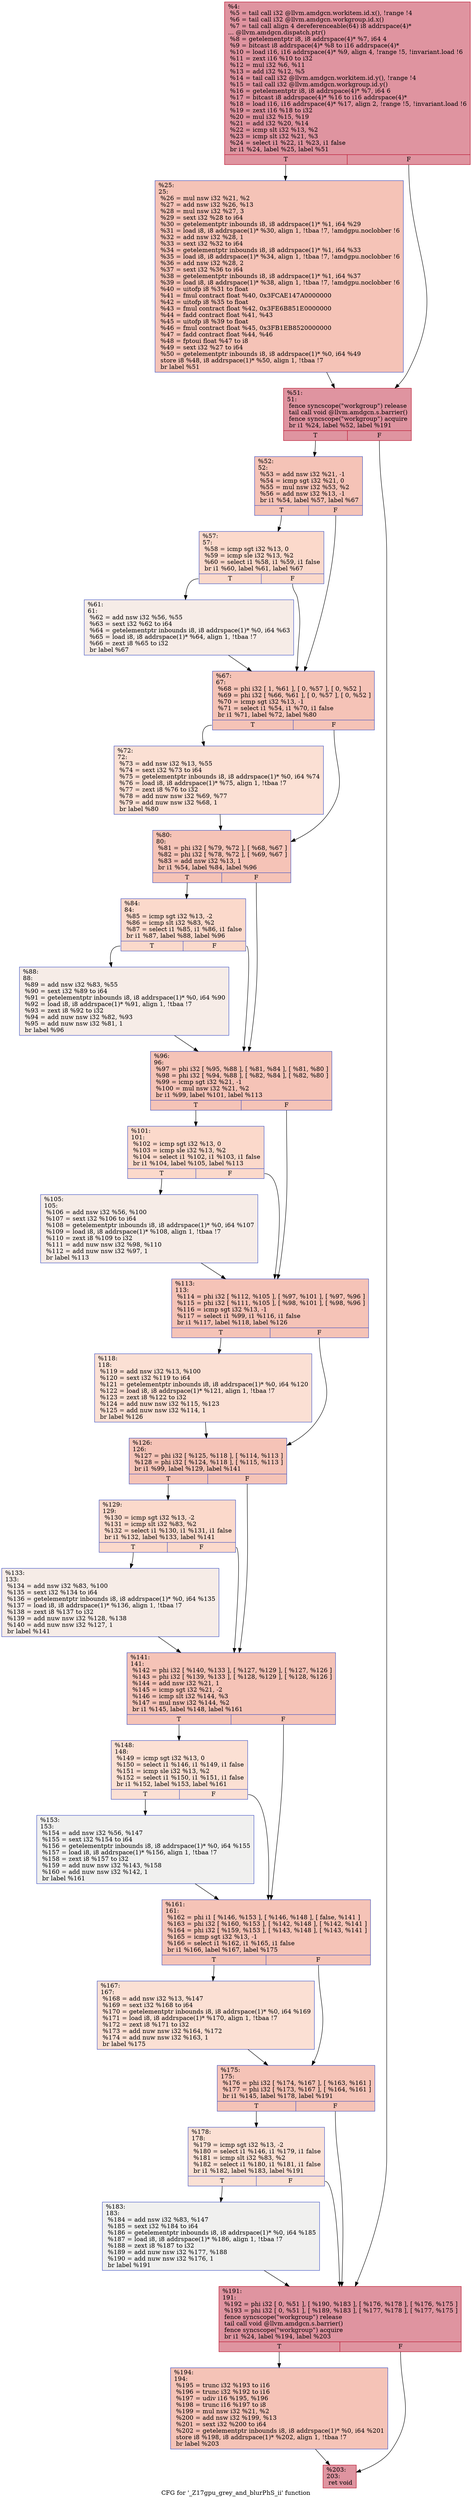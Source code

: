 digraph "CFG for '_Z17gpu_grey_and_blurPhS_ii' function" {
	label="CFG for '_Z17gpu_grey_and_blurPhS_ii' function";

	Node0x61ee5b0 [shape=record,color="#b70d28ff", style=filled, fillcolor="#b70d2870",label="{%4:\l  %5 = tail call i32 @llvm.amdgcn.workitem.id.x(), !range !4\l  %6 = tail call i32 @llvm.amdgcn.workgroup.id.x()\l  %7 = tail call align 4 dereferenceable(64) i8 addrspace(4)*\l... @llvm.amdgcn.dispatch.ptr()\l  %8 = getelementptr i8, i8 addrspace(4)* %7, i64 4\l  %9 = bitcast i8 addrspace(4)* %8 to i16 addrspace(4)*\l  %10 = load i16, i16 addrspace(4)* %9, align 4, !range !5, !invariant.load !6\l  %11 = zext i16 %10 to i32\l  %12 = mul i32 %6, %11\l  %13 = add i32 %12, %5\l  %14 = tail call i32 @llvm.amdgcn.workitem.id.y(), !range !4\l  %15 = tail call i32 @llvm.amdgcn.workgroup.id.y()\l  %16 = getelementptr i8, i8 addrspace(4)* %7, i64 6\l  %17 = bitcast i8 addrspace(4)* %16 to i16 addrspace(4)*\l  %18 = load i16, i16 addrspace(4)* %17, align 2, !range !5, !invariant.load !6\l  %19 = zext i16 %18 to i32\l  %20 = mul i32 %15, %19\l  %21 = add i32 %20, %14\l  %22 = icmp slt i32 %13, %2\l  %23 = icmp slt i32 %21, %3\l  %24 = select i1 %22, i1 %23, i1 false\l  br i1 %24, label %25, label %51\l|{<s0>T|<s1>F}}"];
	Node0x61ee5b0:s0 -> Node0x61f2060;
	Node0x61ee5b0:s1 -> Node0x61f20f0;
	Node0x61f2060 [shape=record,color="#3d50c3ff", style=filled, fillcolor="#e8765c70",label="{%25:\l25:                                               \l  %26 = mul nsw i32 %21, %2\l  %27 = add nsw i32 %26, %13\l  %28 = mul nsw i32 %27, 3\l  %29 = sext i32 %28 to i64\l  %30 = getelementptr inbounds i8, i8 addrspace(1)* %1, i64 %29\l  %31 = load i8, i8 addrspace(1)* %30, align 1, !tbaa !7, !amdgpu.noclobber !6\l  %32 = add nsw i32 %28, 1\l  %33 = sext i32 %32 to i64\l  %34 = getelementptr inbounds i8, i8 addrspace(1)* %1, i64 %33\l  %35 = load i8, i8 addrspace(1)* %34, align 1, !tbaa !7, !amdgpu.noclobber !6\l  %36 = add nsw i32 %28, 2\l  %37 = sext i32 %36 to i64\l  %38 = getelementptr inbounds i8, i8 addrspace(1)* %1, i64 %37\l  %39 = load i8, i8 addrspace(1)* %38, align 1, !tbaa !7, !amdgpu.noclobber !6\l  %40 = uitofp i8 %31 to float\l  %41 = fmul contract float %40, 0x3FCAE147A0000000\l  %42 = uitofp i8 %35 to float\l  %43 = fmul contract float %42, 0x3FE6B851E0000000\l  %44 = fadd contract float %41, %43\l  %45 = uitofp i8 %39 to float\l  %46 = fmul contract float %45, 0x3FB1EB8520000000\l  %47 = fadd contract float %44, %46\l  %48 = fptoui float %47 to i8\l  %49 = sext i32 %27 to i64\l  %50 = getelementptr inbounds i8, i8 addrspace(1)* %0, i64 %49\l  store i8 %48, i8 addrspace(1)* %50, align 1, !tbaa !7\l  br label %51\l}"];
	Node0x61f2060 -> Node0x61f20f0;
	Node0x61f20f0 [shape=record,color="#b70d28ff", style=filled, fillcolor="#b70d2870",label="{%51:\l51:                                               \l  fence syncscope(\"workgroup\") release\l  tail call void @llvm.amdgcn.s.barrier()\l  fence syncscope(\"workgroup\") acquire\l  br i1 %24, label %52, label %191\l|{<s0>T|<s1>F}}"];
	Node0x61f20f0:s0 -> Node0x61f4750;
	Node0x61f20f0:s1 -> Node0x61f47e0;
	Node0x61f4750 [shape=record,color="#3d50c3ff", style=filled, fillcolor="#e8765c70",label="{%52:\l52:                                               \l  %53 = add nsw i32 %21, -1\l  %54 = icmp sgt i32 %21, 0\l  %55 = mul nsw i32 %53, %2\l  %56 = add nsw i32 %13, -1\l  br i1 %54, label %57, label %67\l|{<s0>T|<s1>F}}"];
	Node0x61f4750:s0 -> Node0x61f4b90;
	Node0x61f4750:s1 -> Node0x61f4be0;
	Node0x61f4b90 [shape=record,color="#3d50c3ff", style=filled, fillcolor="#f7a88970",label="{%57:\l57:                                               \l  %58 = icmp sgt i32 %13, 0\l  %59 = icmp sle i32 %13, %2\l  %60 = select i1 %58, i1 %59, i1 false\l  br i1 %60, label %61, label %67\l|{<s0>T|<s1>F}}"];
	Node0x61f4b90:s0 -> Node0x61f4ef0;
	Node0x61f4b90:s1 -> Node0x61f4be0;
	Node0x61f4ef0 [shape=record,color="#3d50c3ff", style=filled, fillcolor="#ead5c970",label="{%61:\l61:                                               \l  %62 = add nsw i32 %56, %55\l  %63 = sext i32 %62 to i64\l  %64 = getelementptr inbounds i8, i8 addrspace(1)* %0, i64 %63\l  %65 = load i8, i8 addrspace(1)* %64, align 1, !tbaa !7\l  %66 = zext i8 %65 to i32\l  br label %67\l}"];
	Node0x61f4ef0 -> Node0x61f4be0;
	Node0x61f4be0 [shape=record,color="#3d50c3ff", style=filled, fillcolor="#e8765c70",label="{%67:\l67:                                               \l  %68 = phi i32 [ 1, %61 ], [ 0, %57 ], [ 0, %52 ]\l  %69 = phi i32 [ %66, %61 ], [ 0, %57 ], [ 0, %52 ]\l  %70 = icmp sgt i32 %13, -1\l  %71 = select i1 %54, i1 %70, i1 false\l  br i1 %71, label %72, label %80\l|{<s0>T|<s1>F}}"];
	Node0x61f4be0:s0 -> Node0x61f5830;
	Node0x61f4be0:s1 -> Node0x61f5880;
	Node0x61f5830 [shape=record,color="#3d50c3ff", style=filled, fillcolor="#f7b99e70",label="{%72:\l72:                                               \l  %73 = add nsw i32 %13, %55\l  %74 = sext i32 %73 to i64\l  %75 = getelementptr inbounds i8, i8 addrspace(1)* %0, i64 %74\l  %76 = load i8, i8 addrspace(1)* %75, align 1, !tbaa !7\l  %77 = zext i8 %76 to i32\l  %78 = add nuw nsw i32 %69, %77\l  %79 = add nuw nsw i32 %68, 1\l  br label %80\l}"];
	Node0x61f5830 -> Node0x61f5880;
	Node0x61f5880 [shape=record,color="#3d50c3ff", style=filled, fillcolor="#e8765c70",label="{%80:\l80:                                               \l  %81 = phi i32 [ %79, %72 ], [ %68, %67 ]\l  %82 = phi i32 [ %78, %72 ], [ %69, %67 ]\l  %83 = add nsw i32 %13, 1\l  br i1 %54, label %84, label %96\l|{<s0>T|<s1>F}}"];
	Node0x61f5880:s0 -> Node0x61f5f80;
	Node0x61f5880:s1 -> Node0x61f5fd0;
	Node0x61f5f80 [shape=record,color="#3d50c3ff", style=filled, fillcolor="#f7a88970",label="{%84:\l84:                                               \l  %85 = icmp sgt i32 %13, -2\l  %86 = icmp slt i32 %83, %2\l  %87 = select i1 %85, i1 %86, i1 false\l  br i1 %87, label %88, label %96\l|{<s0>T|<s1>F}}"];
	Node0x61f5f80:s0 -> Node0x61f62a0;
	Node0x61f5f80:s1 -> Node0x61f5fd0;
	Node0x61f62a0 [shape=record,color="#3d50c3ff", style=filled, fillcolor="#ead5c970",label="{%88:\l88:                                               \l  %89 = add nsw i32 %83, %55\l  %90 = sext i32 %89 to i64\l  %91 = getelementptr inbounds i8, i8 addrspace(1)* %0, i64 %90\l  %92 = load i8, i8 addrspace(1)* %91, align 1, !tbaa !7\l  %93 = zext i8 %92 to i32\l  %94 = add nuw nsw i32 %82, %93\l  %95 = add nuw nsw i32 %81, 1\l  br label %96\l}"];
	Node0x61f62a0 -> Node0x61f5fd0;
	Node0x61f5fd0 [shape=record,color="#3d50c3ff", style=filled, fillcolor="#e8765c70",label="{%96:\l96:                                               \l  %97 = phi i32 [ %95, %88 ], [ %81, %84 ], [ %81, %80 ]\l  %98 = phi i32 [ %94, %88 ], [ %82, %84 ], [ %82, %80 ]\l  %99 = icmp sgt i32 %21, -1\l  %100 = mul nsw i32 %21, %2\l  br i1 %99, label %101, label %113\l|{<s0>T|<s1>F}}"];
	Node0x61f5fd0:s0 -> Node0x61f6a70;
	Node0x61f5fd0:s1 -> Node0x61f6ac0;
	Node0x61f6a70 [shape=record,color="#3d50c3ff", style=filled, fillcolor="#f7a88970",label="{%101:\l101:                                              \l  %102 = icmp sgt i32 %13, 0\l  %103 = icmp sle i32 %13, %2\l  %104 = select i1 %102, i1 %103, i1 false\l  br i1 %104, label %105, label %113\l|{<s0>T|<s1>F}}"];
	Node0x61f6a70:s0 -> Node0x61f6d90;
	Node0x61f6a70:s1 -> Node0x61f6ac0;
	Node0x61f6d90 [shape=record,color="#3d50c3ff", style=filled, fillcolor="#ead5c970",label="{%105:\l105:                                              \l  %106 = add nsw i32 %56, %100\l  %107 = sext i32 %106 to i64\l  %108 = getelementptr inbounds i8, i8 addrspace(1)* %0, i64 %107\l  %109 = load i8, i8 addrspace(1)* %108, align 1, !tbaa !7\l  %110 = zext i8 %109 to i32\l  %111 = add nuw nsw i32 %98, %110\l  %112 = add nuw nsw i32 %97, 1\l  br label %113\l}"];
	Node0x61f6d90 -> Node0x61f6ac0;
	Node0x61f6ac0 [shape=record,color="#3d50c3ff", style=filled, fillcolor="#e8765c70",label="{%113:\l113:                                              \l  %114 = phi i32 [ %112, %105 ], [ %97, %101 ], [ %97, %96 ]\l  %115 = phi i32 [ %111, %105 ], [ %98, %101 ], [ %98, %96 ]\l  %116 = icmp sgt i32 %13, -1\l  %117 = select i1 %99, i1 %116, i1 false\l  br i1 %117, label %118, label %126\l|{<s0>T|<s1>F}}"];
	Node0x61f6ac0:s0 -> Node0x61f75b0;
	Node0x61f6ac0:s1 -> Node0x61f7600;
	Node0x61f75b0 [shape=record,color="#3d50c3ff", style=filled, fillcolor="#f7b99e70",label="{%118:\l118:                                              \l  %119 = add nsw i32 %13, %100\l  %120 = sext i32 %119 to i64\l  %121 = getelementptr inbounds i8, i8 addrspace(1)* %0, i64 %120\l  %122 = load i8, i8 addrspace(1)* %121, align 1, !tbaa !7\l  %123 = zext i8 %122 to i32\l  %124 = add nuw nsw i32 %115, %123\l  %125 = add nuw nsw i32 %114, 1\l  br label %126\l}"];
	Node0x61f75b0 -> Node0x61f7600;
	Node0x61f7600 [shape=record,color="#3d50c3ff", style=filled, fillcolor="#e8765c70",label="{%126:\l126:                                              \l  %127 = phi i32 [ %125, %118 ], [ %114, %113 ]\l  %128 = phi i32 [ %124, %118 ], [ %115, %113 ]\l  br i1 %99, label %129, label %141\l|{<s0>T|<s1>F}}"];
	Node0x61f7600:s0 -> Node0x61f5190;
	Node0x61f7600:s1 -> Node0x61f51e0;
	Node0x61f5190 [shape=record,color="#3d50c3ff", style=filled, fillcolor="#f7a88970",label="{%129:\l129:                                              \l  %130 = icmp sgt i32 %13, -2\l  %131 = icmp slt i32 %83, %2\l  %132 = select i1 %130, i1 %131, i1 false\l  br i1 %132, label %133, label %141\l|{<s0>T|<s1>F}}"];
	Node0x61f5190:s0 -> Node0x61f54b0;
	Node0x61f5190:s1 -> Node0x61f51e0;
	Node0x61f54b0 [shape=record,color="#3d50c3ff", style=filled, fillcolor="#ead5c970",label="{%133:\l133:                                              \l  %134 = add nsw i32 %83, %100\l  %135 = sext i32 %134 to i64\l  %136 = getelementptr inbounds i8, i8 addrspace(1)* %0, i64 %135\l  %137 = load i8, i8 addrspace(1)* %136, align 1, !tbaa !7\l  %138 = zext i8 %137 to i32\l  %139 = add nuw nsw i32 %128, %138\l  %140 = add nuw nsw i32 %127, 1\l  br label %141\l}"];
	Node0x61f54b0 -> Node0x61f51e0;
	Node0x61f51e0 [shape=record,color="#3d50c3ff", style=filled, fillcolor="#e8765c70",label="{%141:\l141:                                              \l  %142 = phi i32 [ %140, %133 ], [ %127, %129 ], [ %127, %126 ]\l  %143 = phi i32 [ %139, %133 ], [ %128, %129 ], [ %128, %126 ]\l  %144 = add nsw i32 %21, 1\l  %145 = icmp sgt i32 %21, -2\l  %146 = icmp slt i32 %144, %3\l  %147 = mul nsw i32 %144, %2\l  br i1 %145, label %148, label %161\l|{<s0>T|<s1>F}}"];
	Node0x61f51e0:s0 -> Node0x61f8c90;
	Node0x61f51e0:s1 -> Node0x61f8ce0;
	Node0x61f8c90 [shape=record,color="#3d50c3ff", style=filled, fillcolor="#f7b99e70",label="{%148:\l148:                                              \l  %149 = icmp sgt i32 %13, 0\l  %150 = select i1 %146, i1 %149, i1 false\l  %151 = icmp sle i32 %13, %2\l  %152 = select i1 %150, i1 %151, i1 false\l  br i1 %152, label %153, label %161\l|{<s0>T|<s1>F}}"];
	Node0x61f8c90:s0 -> Node0x61f9060;
	Node0x61f8c90:s1 -> Node0x61f8ce0;
	Node0x61f9060 [shape=record,color="#3d50c3ff", style=filled, fillcolor="#dedcdb70",label="{%153:\l153:                                              \l  %154 = add nsw i32 %56, %147\l  %155 = sext i32 %154 to i64\l  %156 = getelementptr inbounds i8, i8 addrspace(1)* %0, i64 %155\l  %157 = load i8, i8 addrspace(1)* %156, align 1, !tbaa !7\l  %158 = zext i8 %157 to i32\l  %159 = add nuw nsw i32 %143, %158\l  %160 = add nuw nsw i32 %142, 1\l  br label %161\l}"];
	Node0x61f9060 -> Node0x61f8ce0;
	Node0x61f8ce0 [shape=record,color="#3d50c3ff", style=filled, fillcolor="#e8765c70",label="{%161:\l161:                                              \l  %162 = phi i1 [ %146, %153 ], [ %146, %148 ], [ false, %141 ]\l  %163 = phi i32 [ %160, %153 ], [ %142, %148 ], [ %142, %141 ]\l  %164 = phi i32 [ %159, %153 ], [ %143, %148 ], [ %143, %141 ]\l  %165 = icmp sgt i32 %13, -1\l  %166 = select i1 %162, i1 %165, i1 false\l  br i1 %166, label %167, label %175\l|{<s0>T|<s1>F}}"];
	Node0x61f8ce0:s0 -> Node0x61f9920;
	Node0x61f8ce0:s1 -> Node0x61f9970;
	Node0x61f9920 [shape=record,color="#3d50c3ff", style=filled, fillcolor="#f7b99e70",label="{%167:\l167:                                              \l  %168 = add nsw i32 %13, %147\l  %169 = sext i32 %168 to i64\l  %170 = getelementptr inbounds i8, i8 addrspace(1)* %0, i64 %169\l  %171 = load i8, i8 addrspace(1)* %170, align 1, !tbaa !7\l  %172 = zext i8 %171 to i32\l  %173 = add nuw nsw i32 %164, %172\l  %174 = add nuw nsw i32 %163, 1\l  br label %175\l}"];
	Node0x61f9920 -> Node0x61f9970;
	Node0x61f9970 [shape=record,color="#3d50c3ff", style=filled, fillcolor="#e8765c70",label="{%175:\l175:                                              \l  %176 = phi i32 [ %174, %167 ], [ %163, %161 ]\l  %177 = phi i32 [ %173, %167 ], [ %164, %161 ]\l  br i1 %145, label %178, label %191\l|{<s0>T|<s1>F}}"];
	Node0x61f9970:s0 -> Node0x61f9fe0;
	Node0x61f9970:s1 -> Node0x61f47e0;
	Node0x61f9fe0 [shape=record,color="#3d50c3ff", style=filled, fillcolor="#f7b99e70",label="{%178:\l178:                                              \l  %179 = icmp sgt i32 %13, -2\l  %180 = select i1 %146, i1 %179, i1 false\l  %181 = icmp slt i32 %83, %2\l  %182 = select i1 %180, i1 %181, i1 false\l  br i1 %182, label %183, label %191\l|{<s0>T|<s1>F}}"];
	Node0x61f9fe0:s0 -> Node0x61fa360;
	Node0x61f9fe0:s1 -> Node0x61f47e0;
	Node0x61fa360 [shape=record,color="#3d50c3ff", style=filled, fillcolor="#dedcdb70",label="{%183:\l183:                                              \l  %184 = add nsw i32 %83, %147\l  %185 = sext i32 %184 to i64\l  %186 = getelementptr inbounds i8, i8 addrspace(1)* %0, i64 %185\l  %187 = load i8, i8 addrspace(1)* %186, align 1, !tbaa !7\l  %188 = zext i8 %187 to i32\l  %189 = add nuw nsw i32 %177, %188\l  %190 = add nuw nsw i32 %176, 1\l  br label %191\l}"];
	Node0x61fa360 -> Node0x61f47e0;
	Node0x61f47e0 [shape=record,color="#b70d28ff", style=filled, fillcolor="#b70d2870",label="{%191:\l191:                                              \l  %192 = phi i32 [ 0, %51 ], [ %190, %183 ], [ %176, %178 ], [ %176, %175 ]\l  %193 = phi i32 [ 0, %51 ], [ %189, %183 ], [ %177, %178 ], [ %177, %175 ]\l  fence syncscope(\"workgroup\") release\l  tail call void @llvm.amdgcn.s.barrier()\l  fence syncscope(\"workgroup\") acquire\l  br i1 %24, label %194, label %203\l|{<s0>T|<s1>F}}"];
	Node0x61f47e0:s0 -> Node0x61fabe0;
	Node0x61f47e0:s1 -> Node0x61fac30;
	Node0x61fabe0 [shape=record,color="#3d50c3ff", style=filled, fillcolor="#e8765c70",label="{%194:\l194:                                              \l  %195 = trunc i32 %193 to i16\l  %196 = trunc i32 %192 to i16\l  %197 = udiv i16 %195, %196\l  %198 = trunc i16 %197 to i8\l  %199 = mul nsw i32 %21, %2\l  %200 = add nsw i32 %199, %13\l  %201 = sext i32 %200 to i64\l  %202 = getelementptr inbounds i8, i8 addrspace(1)* %0, i64 %201\l  store i8 %198, i8 addrspace(1)* %202, align 1, !tbaa !7\l  br label %203\l}"];
	Node0x61fabe0 -> Node0x61fac30;
	Node0x61fac30 [shape=record,color="#b70d28ff", style=filled, fillcolor="#b70d2870",label="{%203:\l203:                                              \l  ret void\l}"];
}
